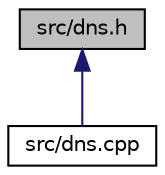 digraph "src/dns.h"
{
 // LATEX_PDF_SIZE
  edge [fontname="Helvetica",fontsize="10",labelfontname="Helvetica",labelfontsize="10"];
  node [fontname="Helvetica",fontsize="10",shape=record];
  Node1 [label="src/dns.h",height=0.2,width=0.4,color="black", fillcolor="grey75", style="filled", fontcolor="black",tooltip="Packet structure."];
  Node1 -> Node2 [dir="back",color="midnightblue",fontsize="10",style="solid",fontname="Helvetica"];
  Node2 [label="src/dns.cpp",height=0.2,width=0.4,color="black", fillcolor="white", style="filled",URL="$dns_8cpp.html",tooltip="DNS server."];
}
